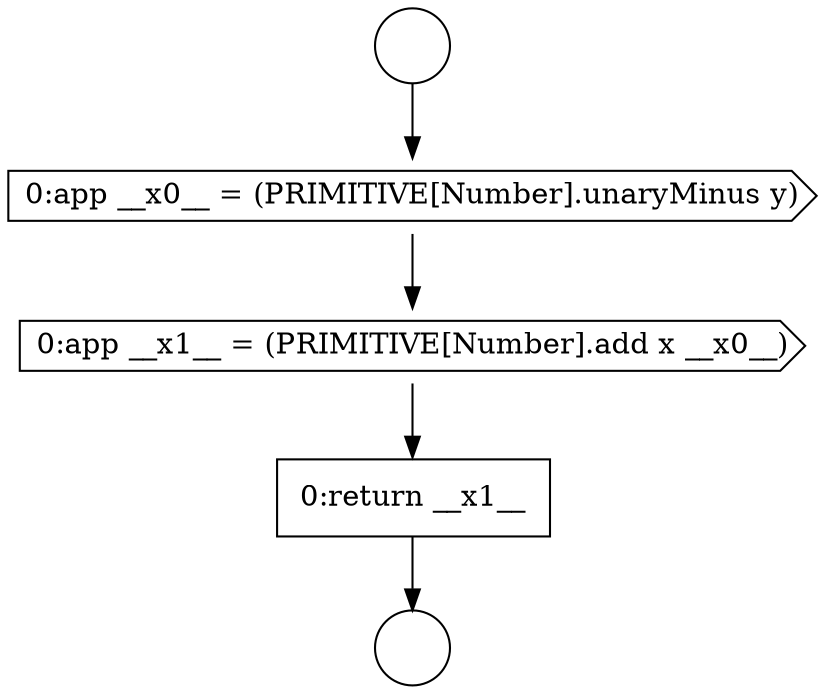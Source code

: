 digraph {
  node29 [shape=cds, label=<<font color="black">0:app __x0__ = (PRIMITIVE[Number].unaryMinus y)</font>> color="black" fillcolor="white" style=filled]
  node28 [shape=circle label=" " color="black" fillcolor="white" style=filled]
  node27 [shape=circle label=" " color="black" fillcolor="white" style=filled]
  node31 [shape=none, margin=0, label=<<font color="black">
    <table border="0" cellborder="1" cellspacing="0" cellpadding="10">
      <tr><td align="left">0:return __x1__</td></tr>
    </table>
  </font>> color="black" fillcolor="white" style=filled]
  node30 [shape=cds, label=<<font color="black">0:app __x1__ = (PRIMITIVE[Number].add x __x0__)</font>> color="black" fillcolor="white" style=filled]
  node27 -> node29 [ color="black"]
  node29 -> node30 [ color="black"]
  node30 -> node31 [ color="black"]
  node31 -> node28 [ color="black"]
}
